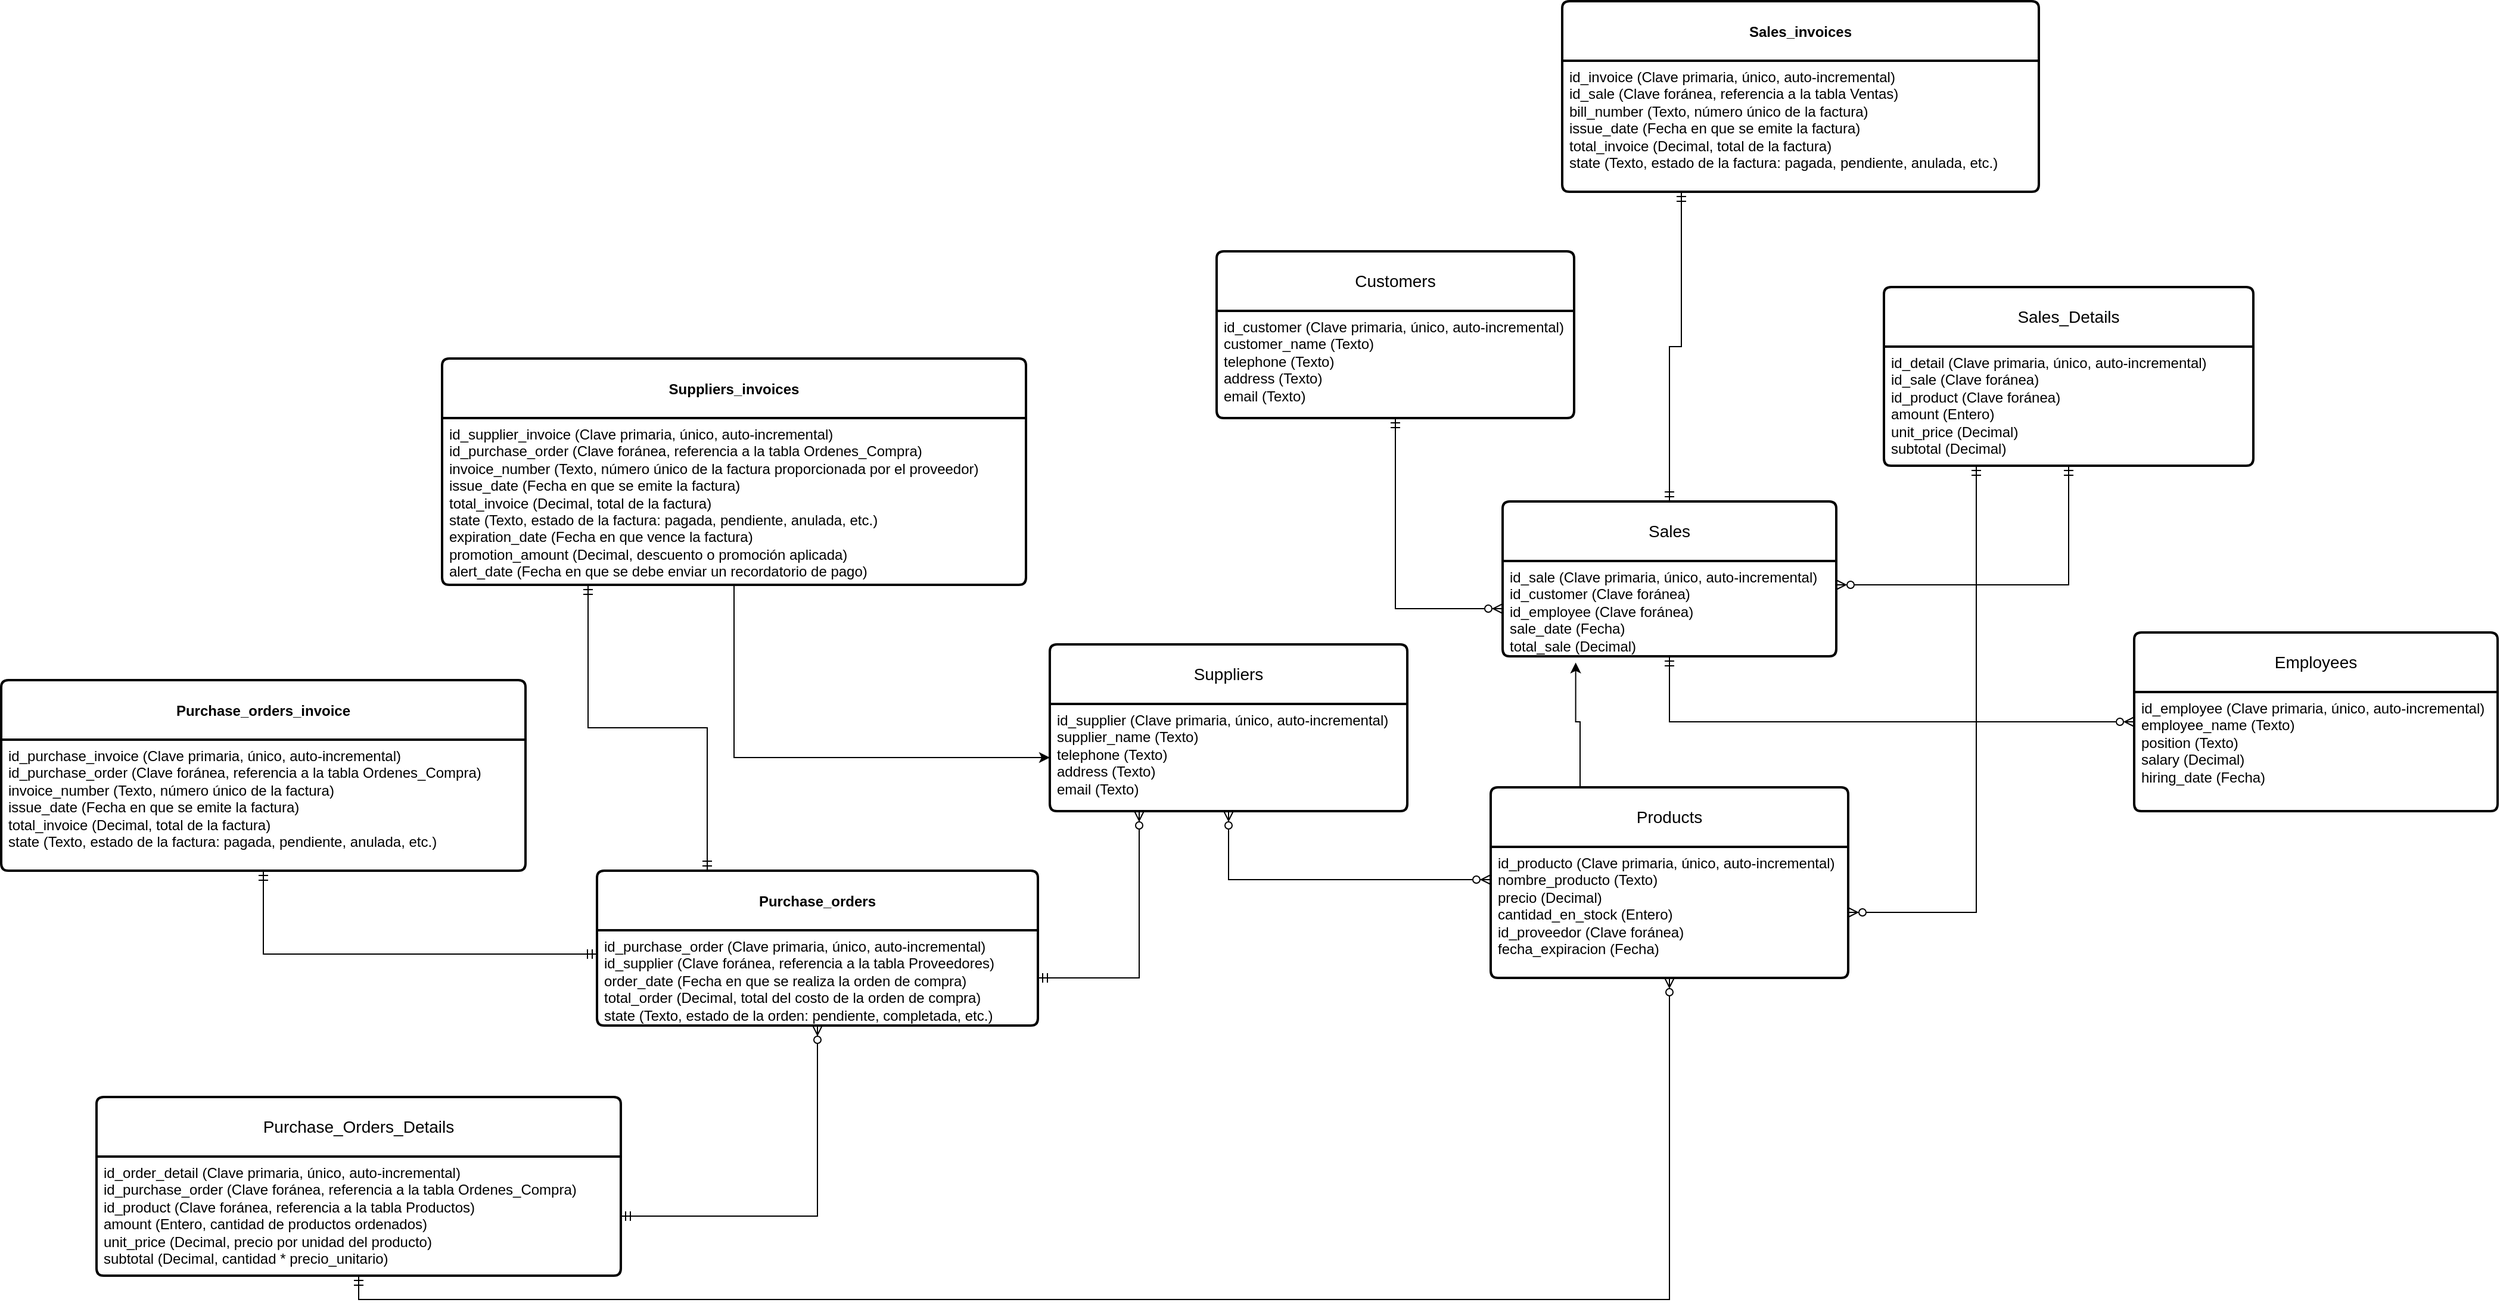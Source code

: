 <mxfile version="24.7.8">
  <diagram id="R2lEEEUBdFMjLlhIrx00" name="Page-1">
    <mxGraphModel dx="2150" dy="1927" grid="1" gridSize="10" guides="1" tooltips="1" connect="1" arrows="1" fold="1" page="1" pageScale="1" pageWidth="850" pageHeight="1100" math="0" shadow="0" extFonts="Permanent Marker^https://fonts.googleapis.com/css?family=Permanent+Marker">
      <root>
        <mxCell id="0" />
        <mxCell id="1" parent="0" />
        <mxCell id="ZeAl7dUm6tv2jibx23Sj-113" value="Products" style="swimlane;childLayout=stackLayout;horizontal=1;startSize=50;horizontalStack=0;rounded=1;fontSize=14;fontStyle=0;strokeWidth=2;resizeParent=0;resizeLast=1;shadow=0;dashed=0;align=center;arcSize=4;whiteSpace=wrap;html=1;" vertex="1" parent="1">
          <mxGeometry x="700" y="480" width="300" height="160" as="geometry" />
        </mxCell>
        <mxCell id="ZeAl7dUm6tv2jibx23Sj-114" value="&lt;div&gt;id_producto (Clave primaria, único, auto-incremental)&lt;/div&gt;&lt;div&gt;nombre_producto (Texto)&lt;/div&gt;&lt;div&gt;precio (Decimal)&lt;/div&gt;&lt;div&gt;cantidad_en_stock (Entero)&lt;/div&gt;&lt;div&gt;id_proveedor (Clave foránea)&lt;/div&gt;&lt;div&gt;fecha_expiracion (Fecha)&lt;/div&gt;&lt;div&gt;&lt;br&gt;&lt;/div&gt;" style="align=left;strokeColor=none;fillColor=none;spacingLeft=4;fontSize=12;verticalAlign=top;resizable=0;rotatable=0;part=1;html=1;" vertex="1" parent="ZeAl7dUm6tv2jibx23Sj-113">
          <mxGeometry y="50" width="300" height="110" as="geometry" />
        </mxCell>
        <mxCell id="ZeAl7dUm6tv2jibx23Sj-115" value="Employees" style="swimlane;childLayout=stackLayout;horizontal=1;startSize=50;horizontalStack=0;rounded=1;fontSize=14;fontStyle=0;strokeWidth=2;resizeParent=0;resizeLast=1;shadow=0;dashed=0;align=center;arcSize=4;whiteSpace=wrap;html=1;" vertex="1" parent="1">
          <mxGeometry x="1240" y="350" width="305" height="150" as="geometry" />
        </mxCell>
        <mxCell id="ZeAl7dUm6tv2jibx23Sj-116" value="&lt;div&gt;id_employee (Clave primaria, único, auto-incremental)&lt;/div&gt;&lt;div&gt;employee_name (Texto)&lt;/div&gt;&lt;div&gt;position (Texto)&lt;/div&gt;&lt;div&gt;salary (Decimal)&lt;/div&gt;&lt;div&gt;hiring_date (Fecha)&lt;/div&gt;" style="align=left;strokeColor=none;fillColor=none;spacingLeft=4;fontSize=12;verticalAlign=top;resizable=0;rotatable=0;part=1;html=1;" vertex="1" parent="ZeAl7dUm6tv2jibx23Sj-115">
          <mxGeometry y="50" width="305" height="100" as="geometry" />
        </mxCell>
        <mxCell id="ZeAl7dUm6tv2jibx23Sj-117" value="Suppliers" style="swimlane;childLayout=stackLayout;horizontal=1;startSize=50;horizontalStack=0;rounded=1;fontSize=14;fontStyle=0;strokeWidth=2;resizeParent=0;resizeLast=1;shadow=0;dashed=0;align=center;arcSize=4;whiteSpace=wrap;html=1;" vertex="1" parent="1">
          <mxGeometry x="330" y="360" width="300" height="140" as="geometry" />
        </mxCell>
        <mxCell id="ZeAl7dUm6tv2jibx23Sj-118" value="&lt;div&gt;id_supplier (Clave primaria, único, auto-incremental)&lt;/div&gt;&lt;div&gt;supplier_name (Texto)&lt;/div&gt;&lt;div&gt;telephone (Texto)&lt;/div&gt;&lt;div&gt;address (Texto)&lt;/div&gt;&lt;div&gt;email (Texto)&lt;/div&gt;" style="align=left;strokeColor=none;fillColor=none;spacingLeft=4;fontSize=12;verticalAlign=top;resizable=0;rotatable=0;part=1;html=1;" vertex="1" parent="ZeAl7dUm6tv2jibx23Sj-117">
          <mxGeometry y="50" width="300" height="90" as="geometry" />
        </mxCell>
        <mxCell id="ZeAl7dUm6tv2jibx23Sj-119" value="&lt;span style=&quot;font-size: 12px; font-weight: 700; text-wrap: nowrap;&quot;&gt;Suppliers_invoices&lt;/span&gt;" style="swimlane;childLayout=stackLayout;horizontal=1;startSize=50;horizontalStack=0;rounded=1;fontSize=14;fontStyle=0;strokeWidth=2;resizeParent=0;resizeLast=1;shadow=0;dashed=0;align=center;arcSize=4;whiteSpace=wrap;html=1;" vertex="1" parent="1">
          <mxGeometry x="-180" y="120" width="490" height="190" as="geometry" />
        </mxCell>
        <mxCell id="ZeAl7dUm6tv2jibx23Sj-120" value="&lt;div&gt;id_supplier_invoice (Clave primaria, único, auto-incremental)&lt;/div&gt;&lt;div&gt;id_purchase_order (Clave foránea, referencia a la tabla Ordenes_Compra)&lt;/div&gt;&lt;div&gt;invoice_number (Texto, número único de la factura proporcionada por el proveedor)&lt;/div&gt;&lt;div&gt;issue_date (Fecha en que se emite la factura)&lt;/div&gt;&lt;div&gt;total_invoice (Decimal, total de la factura)&lt;/div&gt;&lt;div&gt;state (Texto, estado de la factura: pagada, pendiente, anulada, etc.)&lt;/div&gt;&lt;div&gt;expiration_date (Fecha en que vence la factura)&lt;/div&gt;&lt;div&gt;promotion_amount (Decimal, descuento o promoción aplicada)&lt;/div&gt;&lt;div&gt;alert_date (Fecha en que se debe enviar un recordatorio de pago)&lt;/div&gt;" style="align=left;strokeColor=none;fillColor=none;spacingLeft=4;fontSize=12;verticalAlign=top;resizable=0;rotatable=0;part=1;html=1;" vertex="1" parent="ZeAl7dUm6tv2jibx23Sj-119">
          <mxGeometry y="50" width="490" height="140" as="geometry" />
        </mxCell>
        <mxCell id="ZeAl7dUm6tv2jibx23Sj-121" value="Customers" style="swimlane;childLayout=stackLayout;horizontal=1;startSize=50;horizontalStack=0;rounded=1;fontSize=14;fontStyle=0;strokeWidth=2;resizeParent=0;resizeLast=1;shadow=0;dashed=0;align=center;arcSize=4;whiteSpace=wrap;html=1;" vertex="1" parent="1">
          <mxGeometry x="470" y="30" width="300" height="140" as="geometry" />
        </mxCell>
        <mxCell id="ZeAl7dUm6tv2jibx23Sj-122" value="&lt;div&gt;id_customer (Clave primaria, único, auto-incremental)&lt;/div&gt;&lt;div&gt;customer_name (Texto)&lt;/div&gt;&lt;div&gt;telephone (Texto)&lt;/div&gt;&lt;div&gt;address (Texto)&lt;/div&gt;&lt;div&gt;email (Texto)&lt;/div&gt;" style="align=left;strokeColor=none;fillColor=none;spacingLeft=4;fontSize=12;verticalAlign=top;resizable=0;rotatable=0;part=1;html=1;" vertex="1" parent="ZeAl7dUm6tv2jibx23Sj-121">
          <mxGeometry y="50" width="300" height="90" as="geometry" />
        </mxCell>
        <mxCell id="ZeAl7dUm6tv2jibx23Sj-123" value="Sales" style="swimlane;childLayout=stackLayout;horizontal=1;startSize=50;horizontalStack=0;rounded=1;fontSize=14;fontStyle=0;strokeWidth=2;resizeParent=0;resizeLast=1;shadow=0;dashed=0;align=center;arcSize=4;whiteSpace=wrap;html=1;" vertex="1" parent="1">
          <mxGeometry x="710" y="240" width="280" height="130" as="geometry" />
        </mxCell>
        <mxCell id="ZeAl7dUm6tv2jibx23Sj-124" value="&lt;div&gt;id_sale (Clave primaria, único, auto-incremental)&lt;/div&gt;&lt;div&gt;id_customer (Clave foránea)&lt;/div&gt;&lt;div&gt;id_employee (Clave foránea)&lt;/div&gt;&lt;div&gt;sale_date (Fecha)&lt;/div&gt;&lt;div&gt;total_sale (Decimal)&lt;/div&gt;" style="align=left;strokeColor=none;fillColor=none;spacingLeft=4;fontSize=12;verticalAlign=top;resizable=0;rotatable=0;part=1;html=1;" vertex="1" parent="ZeAl7dUm6tv2jibx23Sj-123">
          <mxGeometry y="50" width="280" height="80" as="geometry" />
        </mxCell>
        <mxCell id="ZeAl7dUm6tv2jibx23Sj-127" value="Sales_Details" style="swimlane;childLayout=stackLayout;horizontal=1;startSize=50;horizontalStack=0;rounded=1;fontSize=14;fontStyle=0;strokeWidth=2;resizeParent=0;resizeLast=1;shadow=0;dashed=0;align=center;arcSize=4;whiteSpace=wrap;html=1;" vertex="1" parent="1">
          <mxGeometry x="1030" y="60" width="310" height="150" as="geometry" />
        </mxCell>
        <mxCell id="ZeAl7dUm6tv2jibx23Sj-128" value="&lt;div&gt;&lt;span style=&quot;white-space-collapse: collapse;&quot;&gt;id_detail (Clave primaria, único, auto-incremental)&lt;/span&gt;&lt;/div&gt;&lt;div&gt;id_sale (Clave foránea)&lt;/div&gt;&lt;div&gt;id_product (Clave foránea)&lt;/div&gt;&lt;div&gt;amount (Entero)&lt;/div&gt;&lt;div&gt;unit_price (Decimal)&lt;span style=&quot;white-space-collapse: preserve;&quot;&gt;&#x9;&lt;/span&gt;&lt;/div&gt;&lt;div&gt;subtotal (Decimal)&lt;/div&gt;" style="align=left;strokeColor=none;fillColor=none;spacingLeft=4;fontSize=12;verticalAlign=top;resizable=0;rotatable=0;part=1;html=1;" vertex="1" parent="ZeAl7dUm6tv2jibx23Sj-127">
          <mxGeometry y="50" width="310" height="100" as="geometry" />
        </mxCell>
        <mxCell id="ZeAl7dUm6tv2jibx23Sj-129" value="&lt;span style=&quot;font-size: 12px; font-weight: 700; text-wrap: nowrap;&quot;&gt;Purchase_orders&lt;/span&gt;" style="swimlane;childLayout=stackLayout;horizontal=1;startSize=50;horizontalStack=0;rounded=1;fontSize=14;fontStyle=0;strokeWidth=2;resizeParent=0;resizeLast=1;shadow=0;dashed=0;align=center;arcSize=4;whiteSpace=wrap;html=1;" vertex="1" parent="1">
          <mxGeometry x="-50" y="550" width="370" height="130" as="geometry" />
        </mxCell>
        <mxCell id="ZeAl7dUm6tv2jibx23Sj-130" value="&lt;div&gt;id_purchase_order (Clave primaria, único, auto-incremental)&lt;/div&gt;&lt;div&gt;id_supplier (Clave foránea, referencia a la tabla Proveedores)&lt;/div&gt;&lt;div&gt;order_date (Fecha en que se realiza la orden de compra)&lt;/div&gt;&lt;div&gt;total_order (Decimal, total del costo de la orden de compra)&lt;/div&gt;&lt;div&gt;state (Texto, estado de la orden: pendiente, completada, etc.)&lt;/div&gt;" style="align=left;strokeColor=none;fillColor=none;spacingLeft=4;fontSize=12;verticalAlign=top;resizable=0;rotatable=0;part=1;html=1;" vertex="1" parent="ZeAl7dUm6tv2jibx23Sj-129">
          <mxGeometry y="50" width="370" height="80" as="geometry" />
        </mxCell>
        <mxCell id="ZeAl7dUm6tv2jibx23Sj-131" value="Purchase_Orders_Details" style="swimlane;childLayout=stackLayout;horizontal=1;startSize=50;horizontalStack=0;rounded=1;fontSize=14;fontStyle=0;strokeWidth=2;resizeParent=0;resizeLast=1;shadow=0;dashed=0;align=center;arcSize=4;whiteSpace=wrap;html=1;" vertex="1" parent="1">
          <mxGeometry x="-470" y="740" width="440" height="150" as="geometry" />
        </mxCell>
        <mxCell id="ZeAl7dUm6tv2jibx23Sj-132" value="&lt;div&gt;id_order_detail (Clave primaria, único, auto-incremental)&lt;/div&gt;&lt;div&gt;id_purchase_order (Clave foránea, referencia a la tabla Ordenes_Compra)&lt;/div&gt;&lt;div&gt;id_product (Clave foránea, referencia a la tabla Productos)&lt;/div&gt;&lt;div&gt;amount (Entero, cantidad de productos ordenados)&lt;/div&gt;&lt;div&gt;unit_price (Decimal, precio por unidad del producto)&lt;/div&gt;&lt;div&gt;subtotal (Decimal, cantidad * precio_unitario)&lt;/div&gt;" style="align=left;strokeColor=none;fillColor=none;spacingLeft=4;fontSize=12;verticalAlign=top;resizable=0;rotatable=0;part=1;html=1;" vertex="1" parent="ZeAl7dUm6tv2jibx23Sj-131">
          <mxGeometry y="50" width="440" height="100" as="geometry" />
        </mxCell>
        <mxCell id="ZeAl7dUm6tv2jibx23Sj-133" value="&lt;span style=&quot;font-size: 12px; font-weight: 700; text-wrap: nowrap;&quot;&gt;Sales_invoices&lt;/span&gt;" style="swimlane;childLayout=stackLayout;horizontal=1;startSize=50;horizontalStack=0;rounded=1;fontSize=14;fontStyle=0;strokeWidth=2;resizeParent=0;resizeLast=1;shadow=0;dashed=0;align=center;arcSize=4;whiteSpace=wrap;html=1;" vertex="1" parent="1">
          <mxGeometry x="760" y="-180" width="400" height="160" as="geometry" />
        </mxCell>
        <mxCell id="ZeAl7dUm6tv2jibx23Sj-134" value="&lt;div&gt;id_invoice (Clave primaria, único, auto-incremental)&lt;/div&gt;&lt;div&gt;id_sale (Clave foránea, referencia a la tabla Ventas)&lt;/div&gt;&lt;div&gt;bill_number (Texto, número único de la factura)&lt;/div&gt;&lt;div&gt;issue_date (Fecha en que se emite la factura)&lt;/div&gt;&lt;div&gt;total_invoice (Decimal, total de la factura)&lt;/div&gt;&lt;div&gt;state (Texto, estado de la factura: pagada, pendiente, anulada, etc.)&lt;/div&gt;" style="align=left;strokeColor=none;fillColor=none;spacingLeft=4;fontSize=12;verticalAlign=top;resizable=0;rotatable=0;part=1;html=1;" vertex="1" parent="ZeAl7dUm6tv2jibx23Sj-133">
          <mxGeometry y="50" width="400" height="110" as="geometry" />
        </mxCell>
        <mxCell id="ZeAl7dUm6tv2jibx23Sj-135" value="&lt;span style=&quot;font-size: 12px; font-weight: 700; text-wrap: nowrap;&quot;&gt;Purchase_orders_invoice&lt;/span&gt;" style="swimlane;childLayout=stackLayout;horizontal=1;startSize=50;horizontalStack=0;rounded=1;fontSize=14;fontStyle=0;strokeWidth=2;resizeParent=0;resizeLast=1;shadow=0;dashed=0;align=center;arcSize=4;whiteSpace=wrap;html=1;" vertex="1" parent="1">
          <mxGeometry x="-550" y="390" width="440" height="160" as="geometry" />
        </mxCell>
        <mxCell id="ZeAl7dUm6tv2jibx23Sj-136" value="&lt;div&gt;id_purchase_invoice (Clave primaria, único, auto-incremental)&lt;/div&gt;&lt;div&gt;id_purchase_order (Clave foránea, referencia a la tabla Ordenes_Compra)&lt;/div&gt;&lt;div&gt;invoice_number (Texto, número único de la factura)&lt;/div&gt;&lt;div&gt;issue_date (Fecha en que se emite la factura)&lt;/div&gt;&lt;div&gt;total_invoice (Decimal, total de la factura)&lt;/div&gt;&lt;div&gt;state (Texto, estado de la factura: pagada, pendiente, anulada, etc.)&lt;/div&gt;" style="align=left;strokeColor=none;fillColor=none;spacingLeft=4;fontSize=12;verticalAlign=top;resizable=0;rotatable=0;part=1;html=1;" vertex="1" parent="ZeAl7dUm6tv2jibx23Sj-135">
          <mxGeometry y="50" width="440" height="110" as="geometry" />
        </mxCell>
        <mxCell id="ZeAl7dUm6tv2jibx23Sj-141" style="edgeStyle=orthogonalEdgeStyle;rounded=0;orthogonalLoop=1;jettySize=auto;html=1;exitX=0.5;exitY=1;exitDx=0;exitDy=0;entryX=0;entryY=0.25;entryDx=0;entryDy=0;endArrow=ERzeroToMany;endFill=0;startArrow=ERzeroToMany;startFill=0;" edge="1" parent="1" source="ZeAl7dUm6tv2jibx23Sj-118" target="ZeAl7dUm6tv2jibx23Sj-114">
          <mxGeometry relative="1" as="geometry" />
        </mxCell>
        <mxCell id="ZeAl7dUm6tv2jibx23Sj-144" style="edgeStyle=orthogonalEdgeStyle;rounded=0;orthogonalLoop=1;jettySize=auto;html=1;exitX=0.5;exitY=1;exitDx=0;exitDy=0;entryX=1;entryY=0.25;entryDx=0;entryDy=0;startArrow=ERmandOne;startFill=0;endArrow=ERzeroToMany;endFill=0;" edge="1" parent="1" source="ZeAl7dUm6tv2jibx23Sj-128" target="ZeAl7dUm6tv2jibx23Sj-124">
          <mxGeometry relative="1" as="geometry" />
        </mxCell>
        <mxCell id="ZeAl7dUm6tv2jibx23Sj-146" style="edgeStyle=orthogonalEdgeStyle;rounded=0;orthogonalLoop=1;jettySize=auto;html=1;exitX=0.5;exitY=1;exitDx=0;exitDy=0;entryX=0;entryY=0.5;entryDx=0;entryDy=0;" edge="1" parent="1" source="ZeAl7dUm6tv2jibx23Sj-120" target="ZeAl7dUm6tv2jibx23Sj-118">
          <mxGeometry relative="1" as="geometry" />
        </mxCell>
        <mxCell id="ZeAl7dUm6tv2jibx23Sj-149" style="edgeStyle=orthogonalEdgeStyle;rounded=0;orthogonalLoop=1;jettySize=auto;html=1;exitX=0.5;exitY=1;exitDx=0;exitDy=0;entryX=0;entryY=0.5;entryDx=0;entryDy=0;startArrow=ERmandOne;startFill=0;endArrow=ERzeroToMany;endFill=0;" edge="1" parent="1" source="ZeAl7dUm6tv2jibx23Sj-122" target="ZeAl7dUm6tv2jibx23Sj-124">
          <mxGeometry relative="1" as="geometry" />
        </mxCell>
        <mxCell id="ZeAl7dUm6tv2jibx23Sj-150" style="edgeStyle=orthogonalEdgeStyle;rounded=0;orthogonalLoop=1;jettySize=auto;html=1;exitX=0;exitY=0.25;exitDx=0;exitDy=0;entryX=0.5;entryY=1;entryDx=0;entryDy=0;startArrow=ERzeroToMany;startFill=0;endArrow=ERmandOne;endFill=0;" edge="1" parent="1" source="ZeAl7dUm6tv2jibx23Sj-116" target="ZeAl7dUm6tv2jibx23Sj-124">
          <mxGeometry relative="1" as="geometry" />
        </mxCell>
        <mxCell id="ZeAl7dUm6tv2jibx23Sj-152" style="edgeStyle=orthogonalEdgeStyle;rounded=0;orthogonalLoop=1;jettySize=auto;html=1;exitX=0.25;exitY=0;exitDx=0;exitDy=0;entryX=0.219;entryY=1.066;entryDx=0;entryDy=0;entryPerimeter=0;" edge="1" parent="1" source="ZeAl7dUm6tv2jibx23Sj-113" target="ZeAl7dUm6tv2jibx23Sj-124">
          <mxGeometry relative="1" as="geometry" />
        </mxCell>
        <mxCell id="ZeAl7dUm6tv2jibx23Sj-154" style="edgeStyle=orthogonalEdgeStyle;rounded=0;orthogonalLoop=1;jettySize=auto;html=1;exitX=0.5;exitY=1;exitDx=0;exitDy=0;entryX=1;entryY=0.5;entryDx=0;entryDy=0;endArrow=ERmandOne;endFill=0;startArrow=ERzeroToMany;startFill=0;" edge="1" parent="1" source="ZeAl7dUm6tv2jibx23Sj-130" target="ZeAl7dUm6tv2jibx23Sj-132">
          <mxGeometry relative="1" as="geometry" />
        </mxCell>
        <mxCell id="ZeAl7dUm6tv2jibx23Sj-155" style="edgeStyle=orthogonalEdgeStyle;rounded=0;orthogonalLoop=1;jettySize=auto;html=1;exitX=0.5;exitY=1;exitDx=0;exitDy=0;entryX=0.5;entryY=1;entryDx=0;entryDy=0;endArrow=ERmandOne;endFill=0;startArrow=ERzeroToMany;startFill=0;" edge="1" parent="1" source="ZeAl7dUm6tv2jibx23Sj-114" target="ZeAl7dUm6tv2jibx23Sj-132">
          <mxGeometry relative="1" as="geometry" />
        </mxCell>
        <mxCell id="ZeAl7dUm6tv2jibx23Sj-156" style="edgeStyle=orthogonalEdgeStyle;rounded=0;orthogonalLoop=1;jettySize=auto;html=1;exitX=0;exitY=0.25;exitDx=0;exitDy=0;entryX=0.5;entryY=1;entryDx=0;entryDy=0;startArrow=ERmandOne;startFill=0;endArrow=ERmandOne;endFill=0;" edge="1" parent="1" source="ZeAl7dUm6tv2jibx23Sj-130" target="ZeAl7dUm6tv2jibx23Sj-135">
          <mxGeometry relative="1" as="geometry" />
        </mxCell>
        <mxCell id="ZeAl7dUm6tv2jibx23Sj-157" style="edgeStyle=orthogonalEdgeStyle;rounded=0;orthogonalLoop=1;jettySize=auto;html=1;exitX=0.25;exitY=1;exitDx=0;exitDy=0;entryX=0.25;entryY=0;entryDx=0;entryDy=0;startArrow=ERmandOne;startFill=0;endArrow=ERmandOne;endFill=0;" edge="1" parent="1" source="ZeAl7dUm6tv2jibx23Sj-120" target="ZeAl7dUm6tv2jibx23Sj-129">
          <mxGeometry relative="1" as="geometry" />
        </mxCell>
        <mxCell id="ZeAl7dUm6tv2jibx23Sj-159" style="edgeStyle=orthogonalEdgeStyle;rounded=0;orthogonalLoop=1;jettySize=auto;html=1;exitX=0.25;exitY=1;exitDx=0;exitDy=0;entryX=1;entryY=0.5;entryDx=0;entryDy=0;endArrow=ERmandOne;endFill=0;startArrow=ERzeroToMany;startFill=0;" edge="1" parent="1" source="ZeAl7dUm6tv2jibx23Sj-118" target="ZeAl7dUm6tv2jibx23Sj-130">
          <mxGeometry relative="1" as="geometry" />
        </mxCell>
        <mxCell id="ZeAl7dUm6tv2jibx23Sj-160" style="edgeStyle=orthogonalEdgeStyle;rounded=0;orthogonalLoop=1;jettySize=auto;html=1;exitX=0.25;exitY=1;exitDx=0;exitDy=0;entryX=0.5;entryY=0;entryDx=0;entryDy=0;endArrow=ERmandOne;endFill=0;startArrow=ERmandOne;startFill=0;" edge="1" parent="1" source="ZeAl7dUm6tv2jibx23Sj-134" target="ZeAl7dUm6tv2jibx23Sj-123">
          <mxGeometry relative="1" as="geometry" />
        </mxCell>
        <mxCell id="ZeAl7dUm6tv2jibx23Sj-161" style="edgeStyle=orthogonalEdgeStyle;rounded=0;orthogonalLoop=1;jettySize=auto;html=1;exitX=1;exitY=0.5;exitDx=0;exitDy=0;entryX=0.25;entryY=1;entryDx=0;entryDy=0;startArrow=ERzeroToMany;startFill=0;endArrow=ERmandOne;endFill=0;" edge="1" parent="1" source="ZeAl7dUm6tv2jibx23Sj-114" target="ZeAl7dUm6tv2jibx23Sj-128">
          <mxGeometry relative="1" as="geometry" />
        </mxCell>
      </root>
    </mxGraphModel>
  </diagram>
</mxfile>
